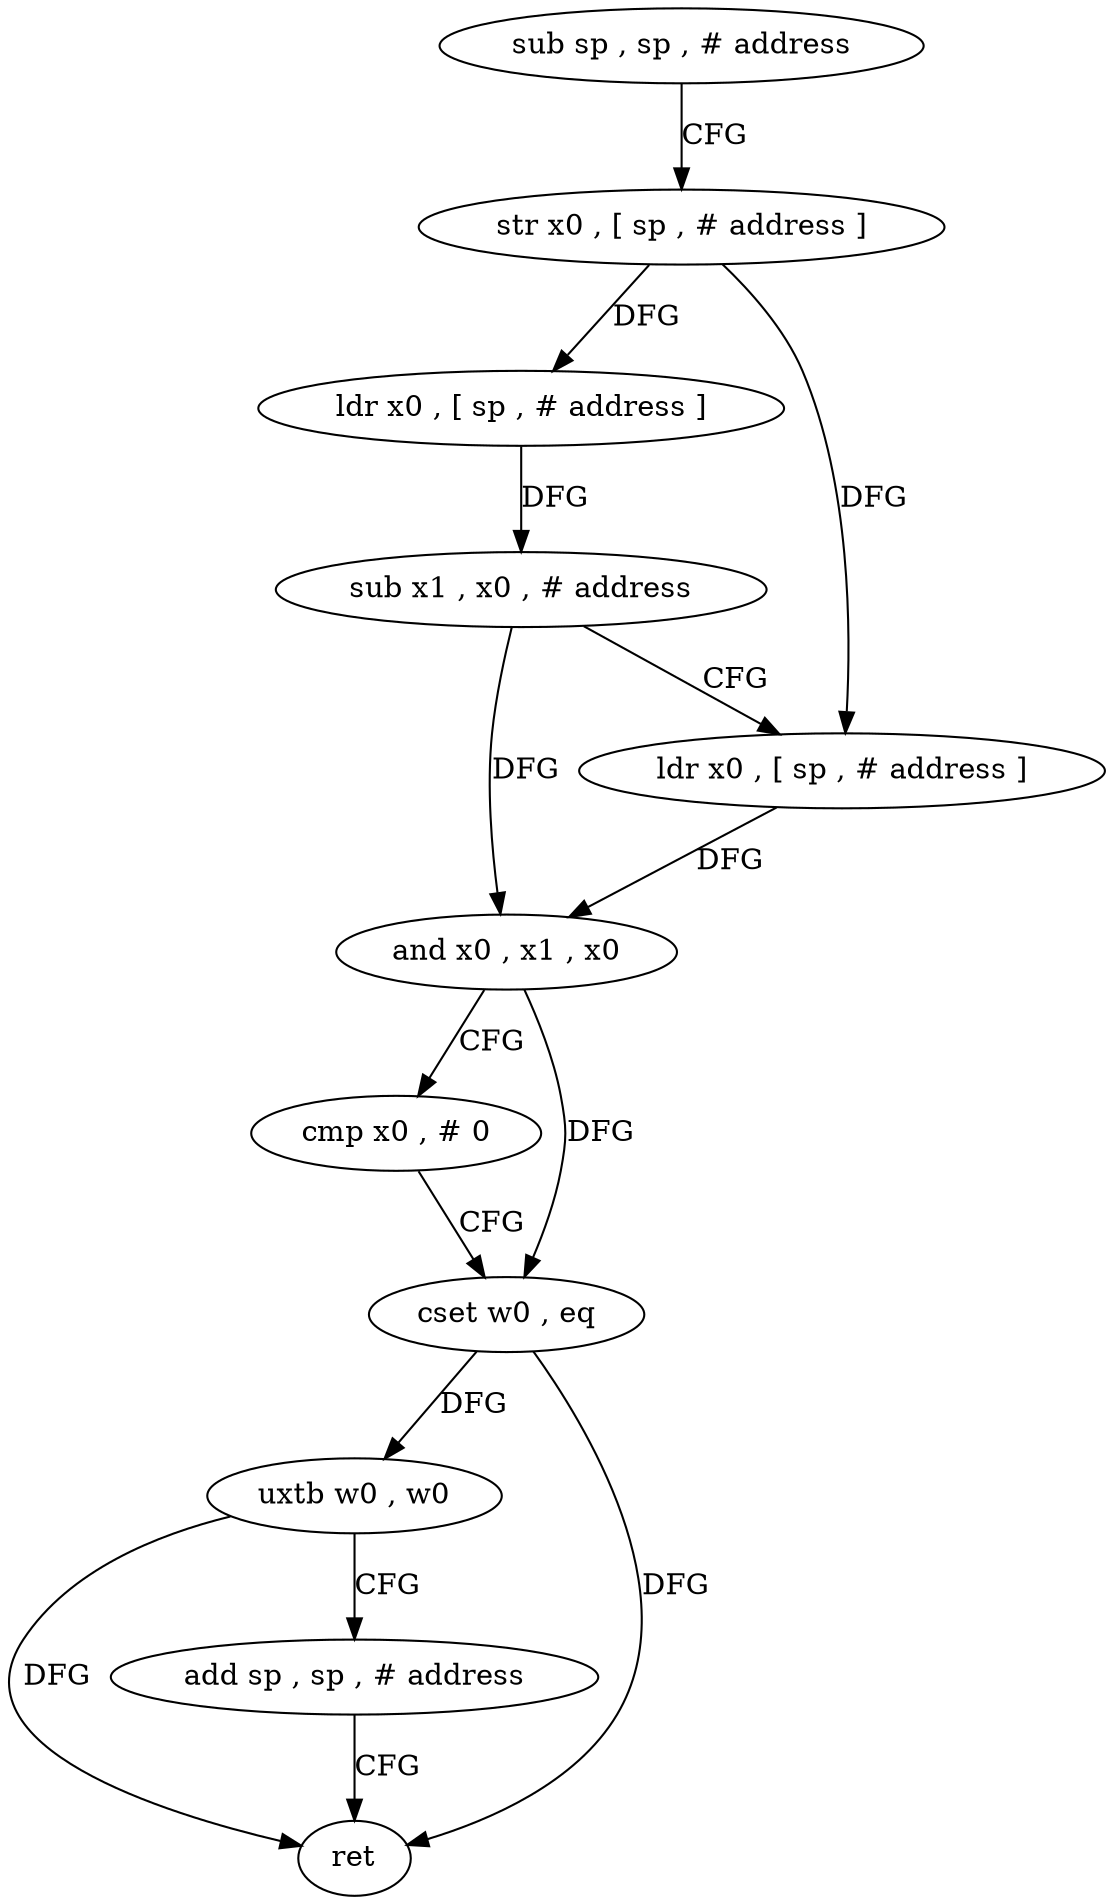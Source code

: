 digraph "func" {
"4522820" [label = "sub sp , sp , # address" ]
"4522824" [label = "str x0 , [ sp , # address ]" ]
"4522828" [label = "ldr x0 , [ sp , # address ]" ]
"4522832" [label = "sub x1 , x0 , # address" ]
"4522836" [label = "ldr x0 , [ sp , # address ]" ]
"4522840" [label = "and x0 , x1 , x0" ]
"4522844" [label = "cmp x0 , # 0" ]
"4522848" [label = "cset w0 , eq" ]
"4522852" [label = "uxtb w0 , w0" ]
"4522856" [label = "add sp , sp , # address" ]
"4522860" [label = "ret" ]
"4522820" -> "4522824" [ label = "CFG" ]
"4522824" -> "4522828" [ label = "DFG" ]
"4522824" -> "4522836" [ label = "DFG" ]
"4522828" -> "4522832" [ label = "DFG" ]
"4522832" -> "4522836" [ label = "CFG" ]
"4522832" -> "4522840" [ label = "DFG" ]
"4522836" -> "4522840" [ label = "DFG" ]
"4522840" -> "4522844" [ label = "CFG" ]
"4522840" -> "4522848" [ label = "DFG" ]
"4522844" -> "4522848" [ label = "CFG" ]
"4522848" -> "4522852" [ label = "DFG" ]
"4522848" -> "4522860" [ label = "DFG" ]
"4522852" -> "4522856" [ label = "CFG" ]
"4522852" -> "4522860" [ label = "DFG" ]
"4522856" -> "4522860" [ label = "CFG" ]
}
